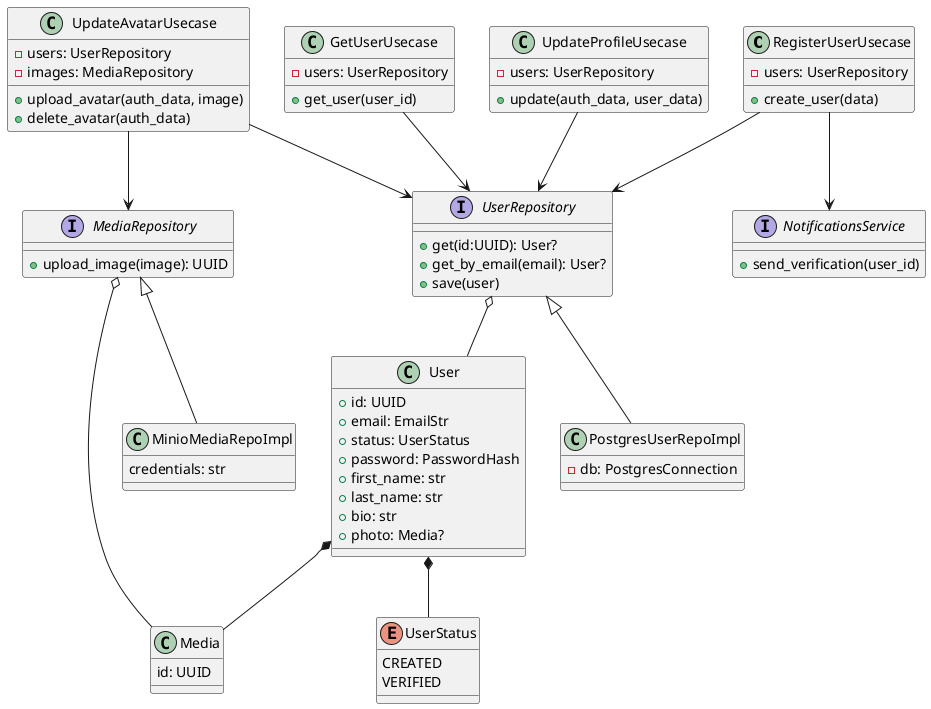 @startuml classes

class RegisterUserUsecase {
    - users: UserRepository
    + create_user(data)
}
RegisterUserUsecase --> UserRepository


class GetUserUsecase {
    - users: UserRepository
    + get_user(user_id)
}
GetUserUsecase --> UserRepository

class UpdateProfileUsecase {
    - users: UserRepository
    + update(auth_data, user_data)
}
UpdateProfileUsecase --> UserRepository


class UpdateAvatarUsecase {
    - users: UserRepository
    - images: MediaRepository
    + upload_avatar(auth_data, image)
    + delete_avatar(auth_data)
}
UpdateAvatarUsecase --> UserRepository
UpdateAvatarUsecase --> MediaRepository


class User {
    + id: UUID
    + email: EmailStr
    + status: UserStatus
    + password: PasswordHash
    + first_name: str
    + last_name: str
    + bio: str
    + photo: Media?
}

enum UserStatus {
    CREATED
    VERIFIED
}

User *-- Media

User *-- UserStatus

class Media {
    id: UUID
}

interface UserRepository {
    + get(id:UUID): User?
    + get_by_email(email): User?
    + save(user)
}


UserRepository o-- User

class PostgresUserRepoImpl {
    - db: PostgresConnection
}

PostgresUserRepoImpl -u-|> UserRepository

interface MediaRepository {
    + upload_image(image): UUID
}

MediaRepository o-- Media

class MinioMediaRepoImpl {
    credentials: str
}

MinioMediaRepoImpl -u-|> MediaRepository

RegisterUserUsecase --> NotificationsService

interface NotificationsService {
    + send_verification(user_id)
}


@enduml